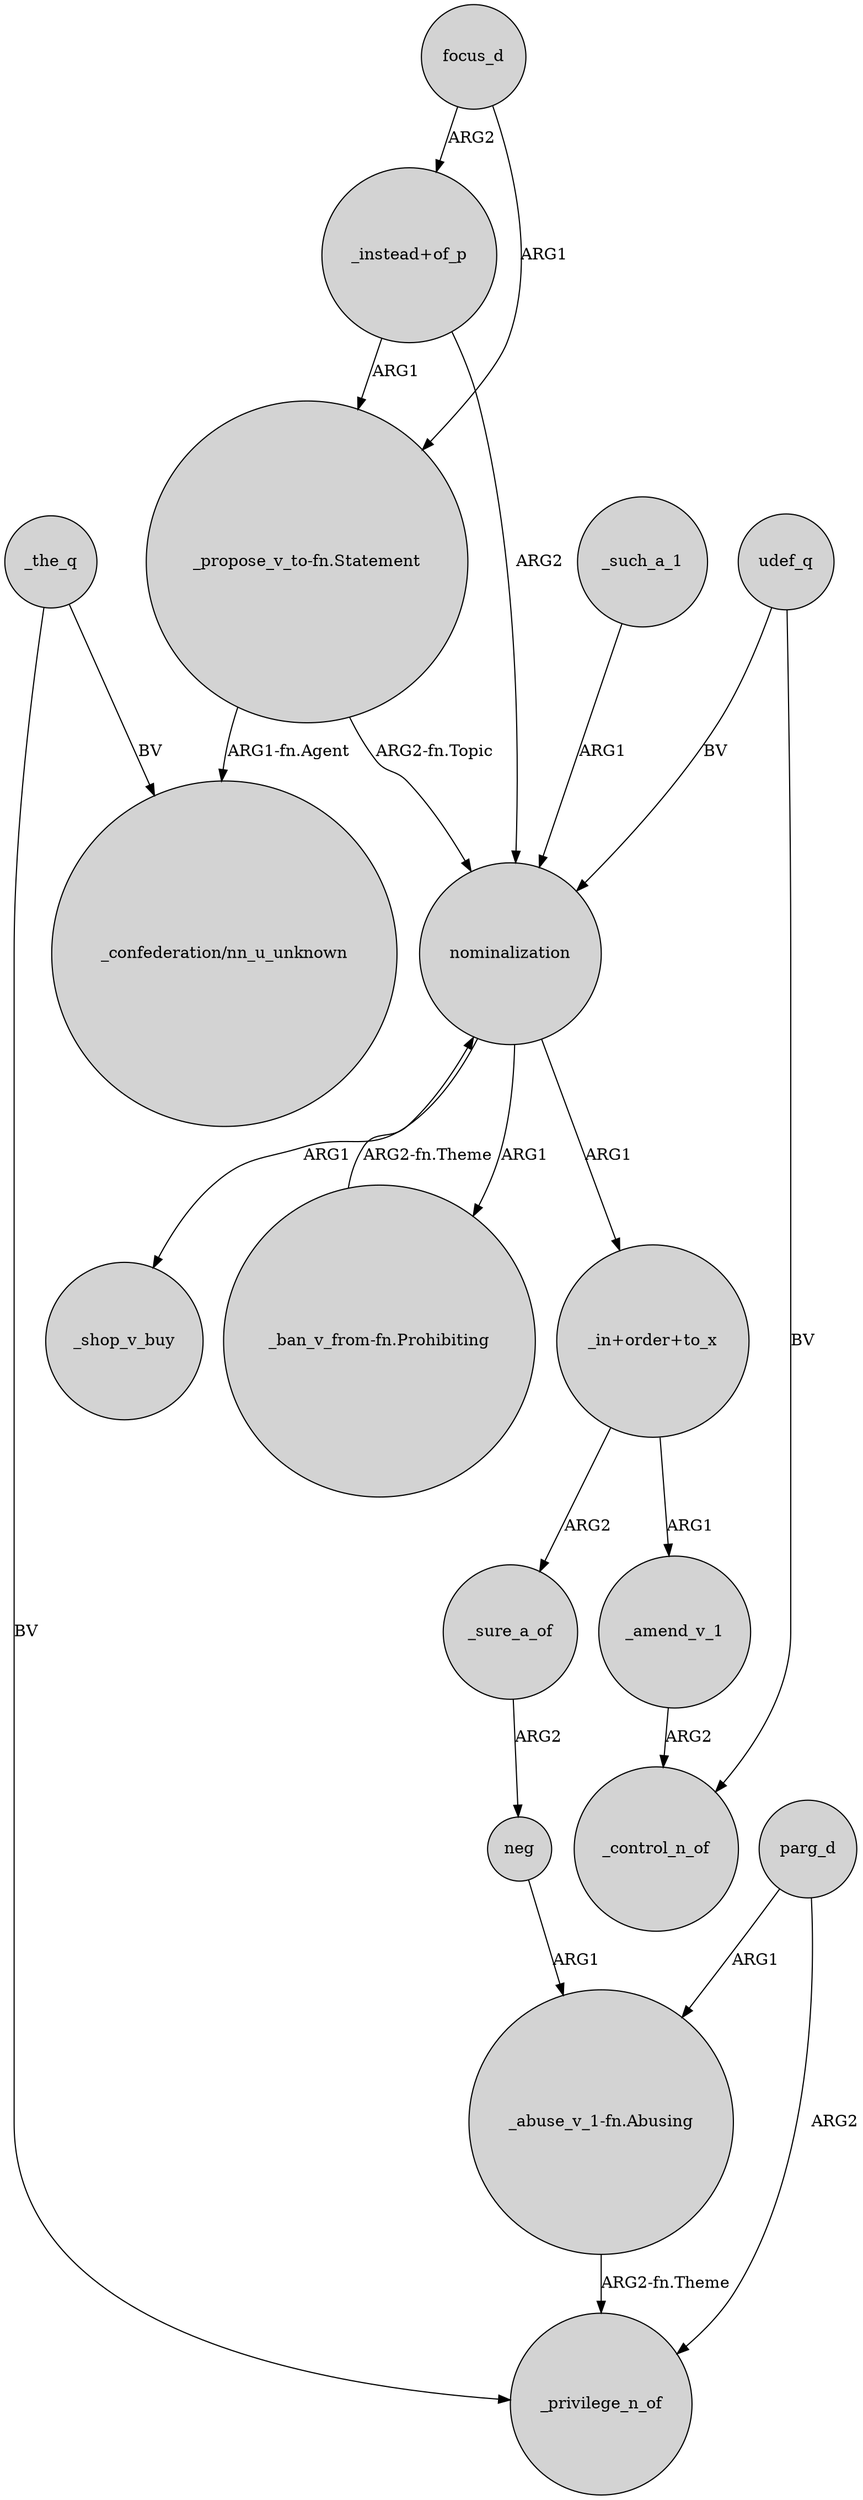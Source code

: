 digraph {
	node [shape=circle style=filled]
	_such_a_1 -> nominalization [label=ARG1]
	_the_q -> _privilege_n_of [label=BV]
	parg_d -> "_abuse_v_1-fn.Abusing" [label=ARG1]
	udef_q -> _control_n_of [label=BV]
	"_in+order+to_x" -> _sure_a_of [label=ARG2]
	"_instead+of_p" -> nominalization [label=ARG2]
	focus_d -> "_propose_v_to-fn.Statement" [label=ARG1]
	"_propose_v_to-fn.Statement" -> nominalization [label="ARG2-fn.Topic"]
	_sure_a_of -> neg [label=ARG2]
	nominalization -> "_ban_v_from-fn.Prohibiting" [label=ARG1]
	_the_q -> "_confederation/nn_u_unknown" [label=BV]
	focus_d -> "_instead+of_p" [label=ARG2]
	nominalization -> "_in+order+to_x" [label=ARG1]
	"_instead+of_p" -> "_propose_v_to-fn.Statement" [label=ARG1]
	neg -> "_abuse_v_1-fn.Abusing" [label=ARG1]
	udef_q -> nominalization [label=BV]
	_amend_v_1 -> _control_n_of [label=ARG2]
	"_ban_v_from-fn.Prohibiting" -> nominalization [label="ARG2-fn.Theme"]
	"_propose_v_to-fn.Statement" -> "_confederation/nn_u_unknown" [label="ARG1-fn.Agent"]
	"_in+order+to_x" -> _amend_v_1 [label=ARG1]
	nominalization -> _shop_v_buy [label=ARG1]
	parg_d -> _privilege_n_of [label=ARG2]
	"_abuse_v_1-fn.Abusing" -> _privilege_n_of [label="ARG2-fn.Theme"]
}

